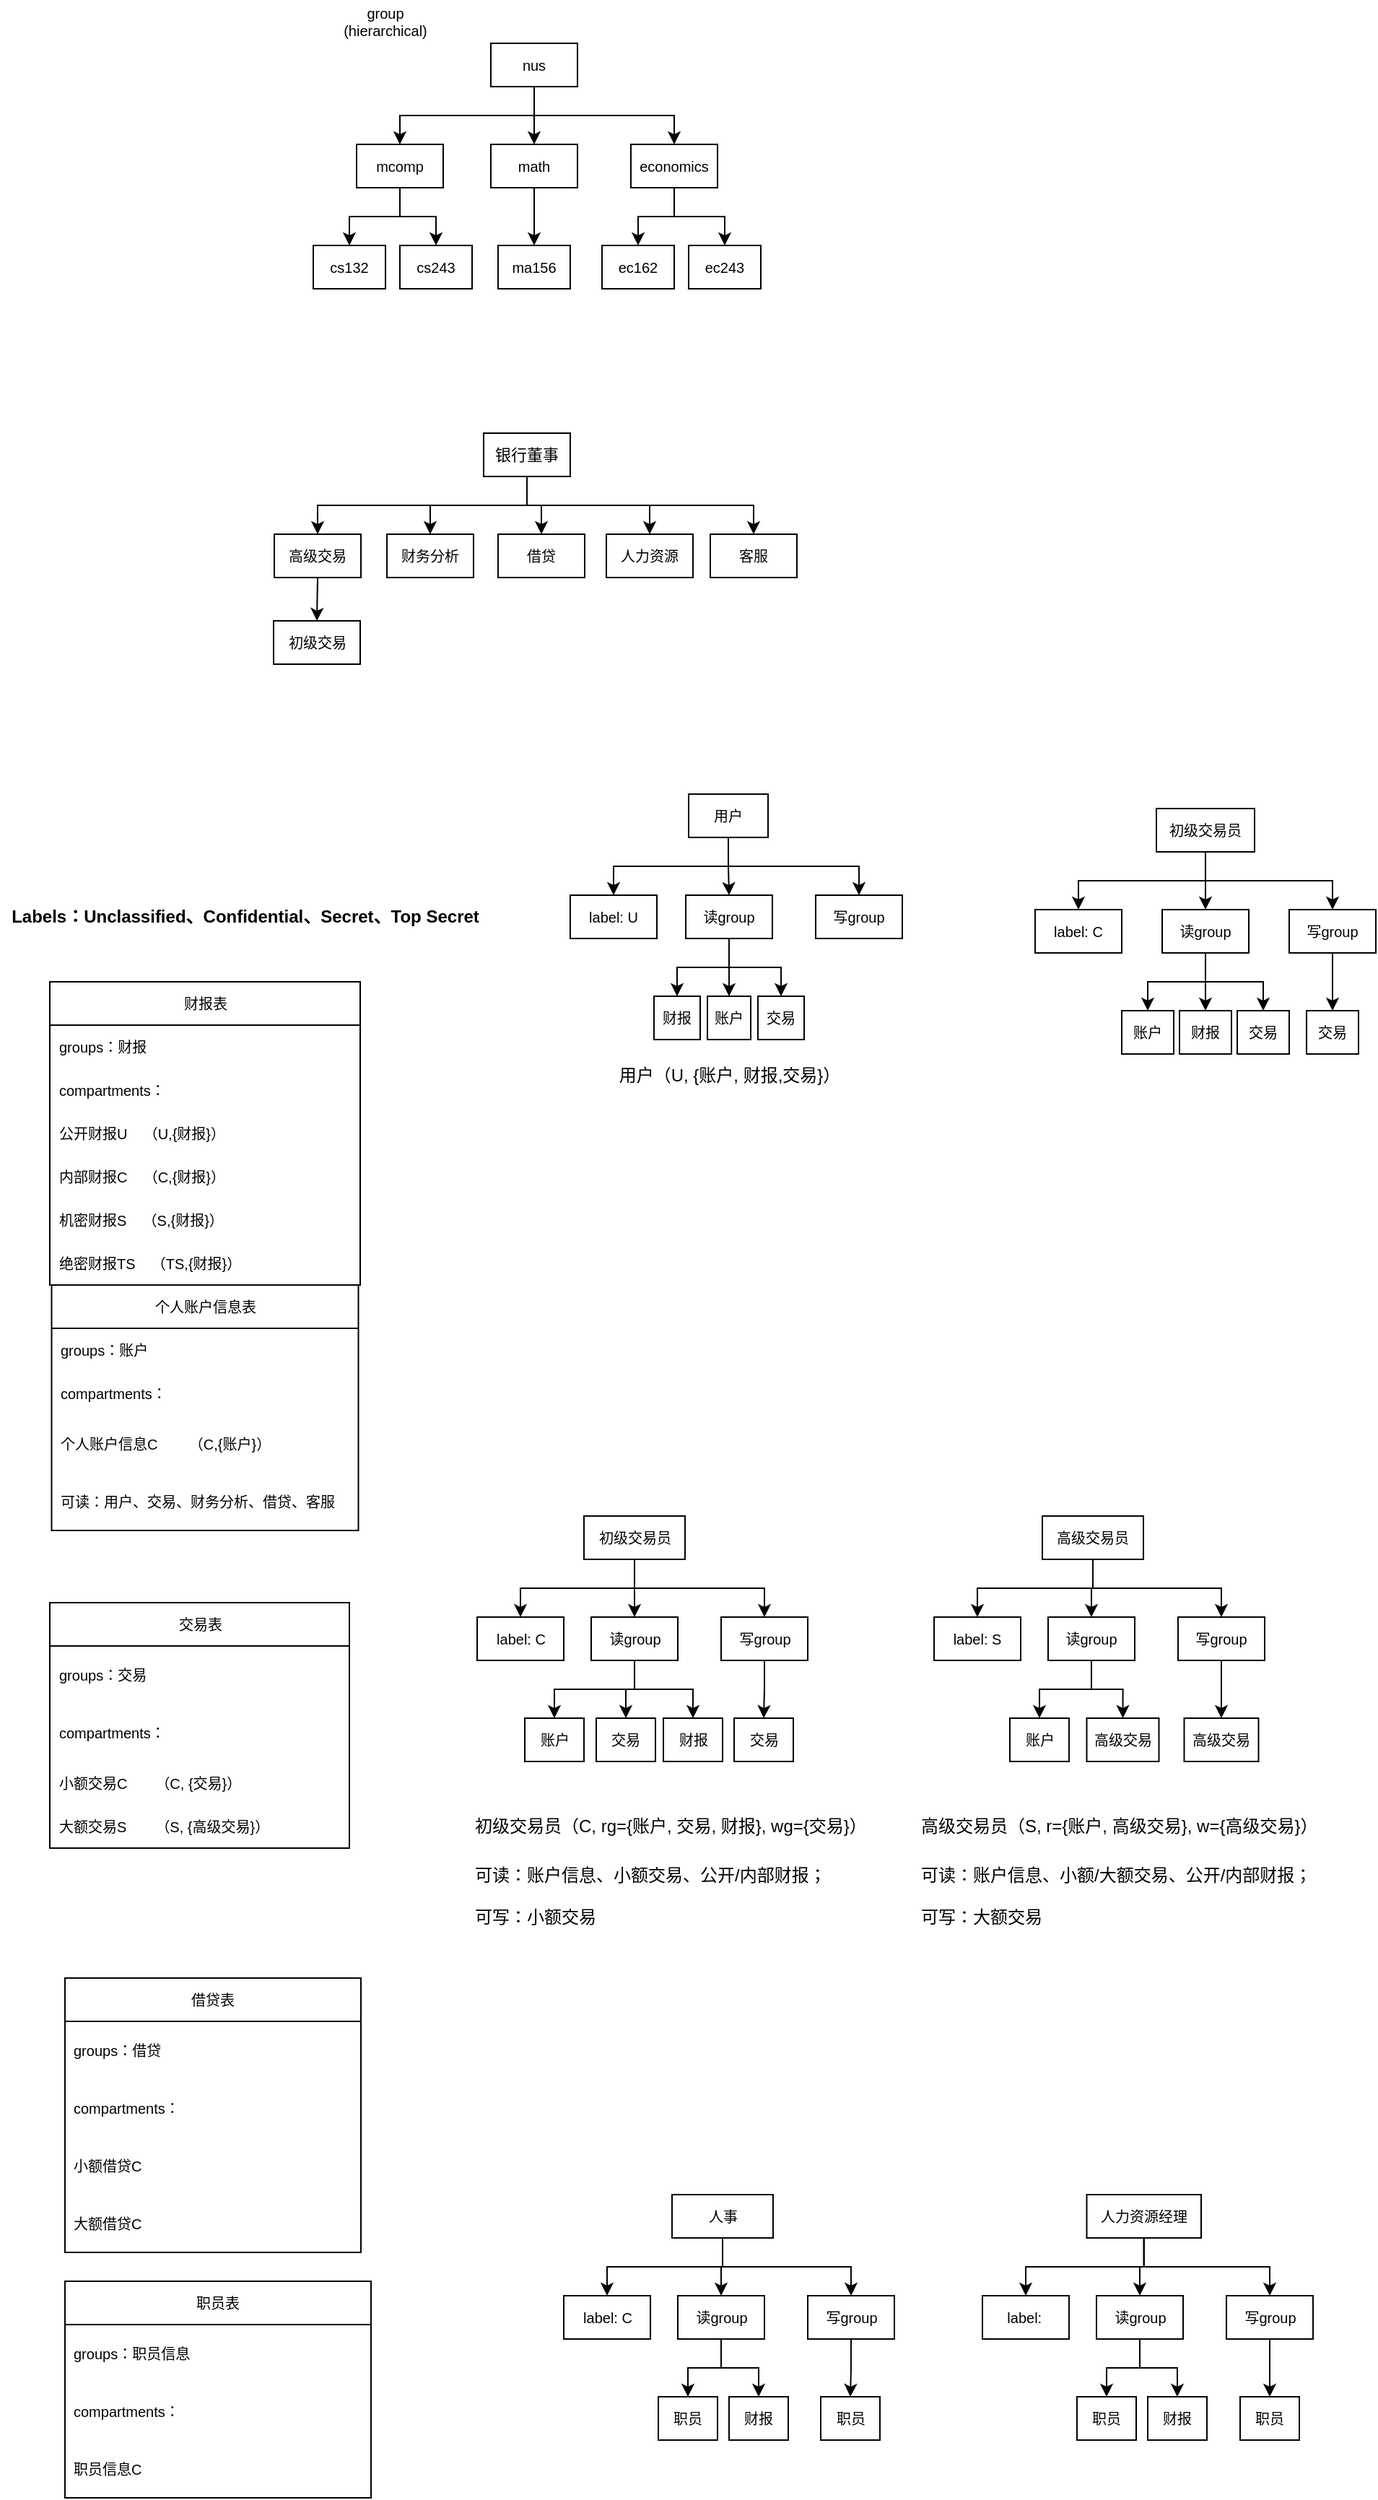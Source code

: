 <mxfile version="24.7.17">
  <diagram name="第 1 页" id="lnjwtBa-JkBaRmDAoZbX">
    <mxGraphModel dx="875" dy="445" grid="1" gridSize="10" guides="1" tooltips="1" connect="1" arrows="1" fold="1" page="1" pageScale="1" pageWidth="827" pageHeight="1169" math="0" shadow="0">
      <root>
        <mxCell id="0" />
        <mxCell id="1" parent="0" />
        <mxCell id="OqtR3Mtmg-c2K8xWfE8R-6" style="edgeStyle=orthogonalEdgeStyle;rounded=0;orthogonalLoop=1;jettySize=auto;html=1;exitX=0.5;exitY=1;exitDx=0;exitDy=0;entryX=0.5;entryY=0;entryDx=0;entryDy=0;fontSize=10;" edge="1" parent="1" source="OqtR3Mtmg-c2K8xWfE8R-2" target="OqtR3Mtmg-c2K8xWfE8R-3">
          <mxGeometry relative="1" as="geometry" />
        </mxCell>
        <mxCell id="OqtR3Mtmg-c2K8xWfE8R-7" style="edgeStyle=orthogonalEdgeStyle;rounded=0;orthogonalLoop=1;jettySize=auto;html=1;exitX=0.5;exitY=1;exitDx=0;exitDy=0;entryX=0.5;entryY=0;entryDx=0;entryDy=0;fontSize=10;" edge="1" parent="1" source="OqtR3Mtmg-c2K8xWfE8R-2" target="OqtR3Mtmg-c2K8xWfE8R-4">
          <mxGeometry relative="1" as="geometry" />
        </mxCell>
        <mxCell id="OqtR3Mtmg-c2K8xWfE8R-8" style="edgeStyle=orthogonalEdgeStyle;rounded=0;orthogonalLoop=1;jettySize=auto;html=1;exitX=0.5;exitY=1;exitDx=0;exitDy=0;entryX=0.5;entryY=0;entryDx=0;entryDy=0;fontSize=10;" edge="1" parent="1" source="OqtR3Mtmg-c2K8xWfE8R-2" target="OqtR3Mtmg-c2K8xWfE8R-5">
          <mxGeometry relative="1" as="geometry" />
        </mxCell>
        <mxCell id="OqtR3Mtmg-c2K8xWfE8R-2" value="nus" style="rounded=0;whiteSpace=wrap;html=1;fontSize=10;" vertex="1" parent="1">
          <mxGeometry x="383" y="200" width="60" height="30" as="geometry" />
        </mxCell>
        <mxCell id="OqtR3Mtmg-c2K8xWfE8R-11" style="edgeStyle=orthogonalEdgeStyle;rounded=0;orthogonalLoop=1;jettySize=auto;html=1;exitX=0.5;exitY=1;exitDx=0;exitDy=0;entryX=0.5;entryY=0;entryDx=0;entryDy=0;fontSize=10;" edge="1" parent="1" source="OqtR3Mtmg-c2K8xWfE8R-3" target="OqtR3Mtmg-c2K8xWfE8R-9">
          <mxGeometry relative="1" as="geometry" />
        </mxCell>
        <mxCell id="OqtR3Mtmg-c2K8xWfE8R-12" style="edgeStyle=orthogonalEdgeStyle;rounded=0;orthogonalLoop=1;jettySize=auto;html=1;exitX=0.5;exitY=1;exitDx=0;exitDy=0;entryX=0.5;entryY=0;entryDx=0;entryDy=0;fontSize=10;" edge="1" parent="1" source="OqtR3Mtmg-c2K8xWfE8R-3" target="OqtR3Mtmg-c2K8xWfE8R-10">
          <mxGeometry relative="1" as="geometry" />
        </mxCell>
        <mxCell id="OqtR3Mtmg-c2K8xWfE8R-3" value="mcomp" style="rounded=0;whiteSpace=wrap;html=1;fontSize=10;" vertex="1" parent="1">
          <mxGeometry x="290" y="270" width="60" height="30" as="geometry" />
        </mxCell>
        <mxCell id="OqtR3Mtmg-c2K8xWfE8R-14" style="edgeStyle=orthogonalEdgeStyle;rounded=0;orthogonalLoop=1;jettySize=auto;html=1;exitX=0.5;exitY=1;exitDx=0;exitDy=0;fontSize=10;" edge="1" parent="1" source="OqtR3Mtmg-c2K8xWfE8R-4" target="OqtR3Mtmg-c2K8xWfE8R-13">
          <mxGeometry relative="1" as="geometry" />
        </mxCell>
        <mxCell id="OqtR3Mtmg-c2K8xWfE8R-4" value="math" style="rounded=0;whiteSpace=wrap;html=1;fontSize=10;" vertex="1" parent="1">
          <mxGeometry x="383" y="270" width="60" height="30" as="geometry" />
        </mxCell>
        <mxCell id="OqtR3Mtmg-c2K8xWfE8R-16" style="edgeStyle=orthogonalEdgeStyle;rounded=0;orthogonalLoop=1;jettySize=auto;html=1;exitX=0.5;exitY=1;exitDx=0;exitDy=0;entryX=0.5;entryY=0;entryDx=0;entryDy=0;fontSize=10;" edge="1" parent="1" source="OqtR3Mtmg-c2K8xWfE8R-5" target="OqtR3Mtmg-c2K8xWfE8R-15">
          <mxGeometry relative="1" as="geometry" />
        </mxCell>
        <mxCell id="OqtR3Mtmg-c2K8xWfE8R-18" style="edgeStyle=orthogonalEdgeStyle;rounded=0;orthogonalLoop=1;jettySize=auto;html=1;exitX=0.5;exitY=1;exitDx=0;exitDy=0;entryX=0.5;entryY=0;entryDx=0;entryDy=0;fontSize=10;" edge="1" parent="1" source="OqtR3Mtmg-c2K8xWfE8R-5" target="OqtR3Mtmg-c2K8xWfE8R-17">
          <mxGeometry relative="1" as="geometry" />
        </mxCell>
        <mxCell id="OqtR3Mtmg-c2K8xWfE8R-5" value="economics" style="rounded=0;whiteSpace=wrap;html=1;fontSize=10;" vertex="1" parent="1">
          <mxGeometry x="480" y="270" width="60" height="30" as="geometry" />
        </mxCell>
        <mxCell id="OqtR3Mtmg-c2K8xWfE8R-9" value="cs132" style="rounded=0;whiteSpace=wrap;html=1;fontSize=10;" vertex="1" parent="1">
          <mxGeometry x="260" y="340" width="50" height="30" as="geometry" />
        </mxCell>
        <mxCell id="OqtR3Mtmg-c2K8xWfE8R-10" value="cs243" style="rounded=0;whiteSpace=wrap;html=1;fontSize=10;" vertex="1" parent="1">
          <mxGeometry x="320" y="340" width="50" height="30" as="geometry" />
        </mxCell>
        <mxCell id="OqtR3Mtmg-c2K8xWfE8R-13" value="ma156" style="rounded=0;whiteSpace=wrap;html=1;fontSize=10;" vertex="1" parent="1">
          <mxGeometry x="388" y="340" width="50" height="30" as="geometry" />
        </mxCell>
        <mxCell id="OqtR3Mtmg-c2K8xWfE8R-15" value="ec162" style="rounded=0;whiteSpace=wrap;html=1;fontSize=10;" vertex="1" parent="1">
          <mxGeometry x="460" y="340" width="50" height="30" as="geometry" />
        </mxCell>
        <mxCell id="OqtR3Mtmg-c2K8xWfE8R-17" value="ec243" style="rounded=0;whiteSpace=wrap;html=1;fontSize=10;" vertex="1" parent="1">
          <mxGeometry x="520" y="340" width="50" height="30" as="geometry" />
        </mxCell>
        <mxCell id="OqtR3Mtmg-c2K8xWfE8R-19" value="group (hierarchical)" style="text;html=1;align=center;verticalAlign=middle;whiteSpace=wrap;rounded=0;fontSize=10;" vertex="1" parent="1">
          <mxGeometry x="280" y="170" width="60" height="30" as="geometry" />
        </mxCell>
        <mxCell id="OqtR3Mtmg-c2K8xWfE8R-23" style="edgeStyle=orthogonalEdgeStyle;rounded=0;orthogonalLoop=1;jettySize=auto;html=1;exitX=0.5;exitY=1;exitDx=0;exitDy=0;entryX=0.5;entryY=0;entryDx=0;entryDy=0;fontSize=10;" edge="1" parent="1" source="OqtR3Mtmg-c2K8xWfE8R-21" target="OqtR3Mtmg-c2K8xWfE8R-22">
          <mxGeometry relative="1" as="geometry" />
        </mxCell>
        <mxCell id="OqtR3Mtmg-c2K8xWfE8R-25" style="edgeStyle=orthogonalEdgeStyle;rounded=0;orthogonalLoop=1;jettySize=auto;html=1;exitX=0.5;exitY=1;exitDx=0;exitDy=0;entryX=0.5;entryY=0;entryDx=0;entryDy=0;fontSize=10;" edge="1" parent="1" source="OqtR3Mtmg-c2K8xWfE8R-21" target="OqtR3Mtmg-c2K8xWfE8R-24">
          <mxGeometry relative="1" as="geometry" />
        </mxCell>
        <mxCell id="OqtR3Mtmg-c2K8xWfE8R-27" style="edgeStyle=orthogonalEdgeStyle;rounded=0;orthogonalLoop=1;jettySize=auto;html=1;exitX=0.5;exitY=1;exitDx=0;exitDy=0;entryX=0.5;entryY=0;entryDx=0;entryDy=0;fontSize=10;" edge="1" parent="1" source="OqtR3Mtmg-c2K8xWfE8R-21" target="OqtR3Mtmg-c2K8xWfE8R-26">
          <mxGeometry relative="1" as="geometry" />
        </mxCell>
        <mxCell id="OqtR3Mtmg-c2K8xWfE8R-29" style="edgeStyle=orthogonalEdgeStyle;rounded=0;orthogonalLoop=1;jettySize=auto;html=1;exitX=0.5;exitY=1;exitDx=0;exitDy=0;entryX=0.5;entryY=0;entryDx=0;entryDy=0;fontSize=10;" edge="1" parent="1" source="OqtR3Mtmg-c2K8xWfE8R-21" target="OqtR3Mtmg-c2K8xWfE8R-28">
          <mxGeometry relative="1" as="geometry" />
        </mxCell>
        <mxCell id="OqtR3Mtmg-c2K8xWfE8R-31" style="edgeStyle=orthogonalEdgeStyle;rounded=0;orthogonalLoop=1;jettySize=auto;html=1;exitX=0.5;exitY=1;exitDx=0;exitDy=0;entryX=0.5;entryY=0;entryDx=0;entryDy=0;fontSize=10;" edge="1" parent="1" source="OqtR3Mtmg-c2K8xWfE8R-21" target="OqtR3Mtmg-c2K8xWfE8R-30">
          <mxGeometry relative="1" as="geometry" />
        </mxCell>
        <mxCell id="OqtR3Mtmg-c2K8xWfE8R-21" value="&lt;font style=&quot;font-size: 11px;&quot;&gt;银行董事&lt;/font&gt;" style="rounded=0;whiteSpace=wrap;html=1;fontSize=10;" vertex="1" parent="1">
          <mxGeometry x="378" y="470" width="60" height="30" as="geometry" />
        </mxCell>
        <mxCell id="OqtR3Mtmg-c2K8xWfE8R-50" style="edgeStyle=orthogonalEdgeStyle;rounded=0;orthogonalLoop=1;jettySize=auto;html=1;exitX=0.5;exitY=1;exitDx=0;exitDy=0;entryX=0.5;entryY=0;entryDx=0;entryDy=0;fontSize=10;" edge="1" parent="1" source="OqtR3Mtmg-c2K8xWfE8R-22" target="OqtR3Mtmg-c2K8xWfE8R-49">
          <mxGeometry relative="1" as="geometry" />
        </mxCell>
        <mxCell id="OqtR3Mtmg-c2K8xWfE8R-22" value="高级交易" style="rounded=0;whiteSpace=wrap;html=1;fontSize=10;" vertex="1" parent="1">
          <mxGeometry x="233" y="540" width="60" height="30" as="geometry" />
        </mxCell>
        <mxCell id="OqtR3Mtmg-c2K8xWfE8R-24" value="财务分析" style="rounded=0;whiteSpace=wrap;html=1;fontSize=10;" vertex="1" parent="1">
          <mxGeometry x="311" y="540" width="60" height="30" as="geometry" />
        </mxCell>
        <mxCell id="OqtR3Mtmg-c2K8xWfE8R-26" value="借贷" style="rounded=0;whiteSpace=wrap;html=1;fontSize=10;" vertex="1" parent="1">
          <mxGeometry x="388" y="540" width="60" height="30" as="geometry" />
        </mxCell>
        <mxCell id="OqtR3Mtmg-c2K8xWfE8R-28" value="人力资源" style="rounded=0;whiteSpace=wrap;html=1;fontSize=10;" vertex="1" parent="1">
          <mxGeometry x="463" y="540" width="60" height="30" as="geometry" />
        </mxCell>
        <mxCell id="OqtR3Mtmg-c2K8xWfE8R-30" value="客服" style="rounded=0;whiteSpace=wrap;html=1;fontSize=10;" vertex="1" parent="1">
          <mxGeometry x="535" y="540" width="60" height="30" as="geometry" />
        </mxCell>
        <mxCell id="OqtR3Mtmg-c2K8xWfE8R-32" value="个人账户信息表" style="swimlane;fontStyle=0;childLayout=stackLayout;horizontal=1;startSize=30;horizontalStack=0;resizeParent=1;resizeParentMax=0;resizeLast=0;collapsible=1;marginBottom=0;whiteSpace=wrap;html=1;fontSize=10;" vertex="1" parent="1">
          <mxGeometry x="78.75" y="1060" width="212.5" height="170" as="geometry" />
        </mxCell>
        <mxCell id="OqtR3Mtmg-c2K8xWfE8R-33" value="groups：账户" style="text;strokeColor=none;fillColor=none;align=left;verticalAlign=middle;spacingLeft=4;spacingRight=4;overflow=hidden;points=[[0,0.5],[1,0.5]];portConstraint=eastwest;rotatable=0;whiteSpace=wrap;html=1;fontSize=10;" vertex="1" parent="OqtR3Mtmg-c2K8xWfE8R-32">
          <mxGeometry y="30" width="212.5" height="30" as="geometry" />
        </mxCell>
        <mxCell id="OqtR3Mtmg-c2K8xWfE8R-159" value="compartments：" style="text;strokeColor=none;fillColor=none;align=left;verticalAlign=middle;spacingLeft=4;spacingRight=4;overflow=hidden;points=[[0,0.5],[1,0.5]];portConstraint=eastwest;rotatable=0;whiteSpace=wrap;html=1;fontSize=10;" vertex="1" parent="OqtR3Mtmg-c2K8xWfE8R-32">
          <mxGeometry y="60" width="212.5" height="30" as="geometry" />
        </mxCell>
        <mxCell id="OqtR3Mtmg-c2K8xWfE8R-34" value="个人账户信息C&lt;span style=&quot;white-space: pre;&quot;&gt;&#x9;&lt;/span&gt;（C,{账户}）" style="text;strokeColor=none;fillColor=none;align=left;verticalAlign=middle;spacingLeft=4;spacingRight=4;overflow=hidden;points=[[0,0.5],[1,0.5]];portConstraint=eastwest;rotatable=0;whiteSpace=wrap;html=1;fontSize=10;" vertex="1" parent="OqtR3Mtmg-c2K8xWfE8R-32">
          <mxGeometry y="90" width="212.5" height="40" as="geometry" />
        </mxCell>
        <mxCell id="OqtR3Mtmg-c2K8xWfE8R-155" value="可读：用户、交易、财务分析、借贷、客服" style="text;strokeColor=none;fillColor=none;align=left;verticalAlign=middle;spacingLeft=4;spacingRight=4;overflow=hidden;points=[[0,0.5],[1,0.5]];portConstraint=eastwest;rotatable=0;whiteSpace=wrap;html=1;fontSize=10;" vertex="1" parent="OqtR3Mtmg-c2K8xWfE8R-32">
          <mxGeometry y="130" width="212.5" height="40" as="geometry" />
        </mxCell>
        <mxCell id="OqtR3Mtmg-c2K8xWfE8R-39" style="edgeStyle=orthogonalEdgeStyle;rounded=0;orthogonalLoop=1;jettySize=auto;html=1;exitX=0.5;exitY=1;exitDx=0;exitDy=0;entryX=0.5;entryY=0;entryDx=0;entryDy=0;fontSize=10;" edge="1" parent="1" source="OqtR3Mtmg-c2K8xWfE8R-36" target="OqtR3Mtmg-c2K8xWfE8R-37">
          <mxGeometry relative="1" as="geometry" />
        </mxCell>
        <mxCell id="OqtR3Mtmg-c2K8xWfE8R-41" style="edgeStyle=orthogonalEdgeStyle;rounded=0;orthogonalLoop=1;jettySize=auto;html=1;exitX=0.5;exitY=1;exitDx=0;exitDy=0;fontSize=10;" edge="1" parent="1" source="OqtR3Mtmg-c2K8xWfE8R-36" target="OqtR3Mtmg-c2K8xWfE8R-40">
          <mxGeometry relative="1" as="geometry" />
        </mxCell>
        <mxCell id="OqtR3Mtmg-c2K8xWfE8R-82" style="edgeStyle=orthogonalEdgeStyle;rounded=0;orthogonalLoop=1;jettySize=auto;html=1;exitX=0.5;exitY=1;exitDx=0;exitDy=0;" edge="1" parent="1" source="OqtR3Mtmg-c2K8xWfE8R-36" target="OqtR3Mtmg-c2K8xWfE8R-81">
          <mxGeometry relative="1" as="geometry" />
        </mxCell>
        <mxCell id="OqtR3Mtmg-c2K8xWfE8R-36" value="用户" style="rounded=0;whiteSpace=wrap;html=1;fontSize=10;" vertex="1" parent="1">
          <mxGeometry x="520" y="720" width="55" height="30" as="geometry" />
        </mxCell>
        <mxCell id="OqtR3Mtmg-c2K8xWfE8R-43" style="edgeStyle=orthogonalEdgeStyle;rounded=0;orthogonalLoop=1;jettySize=auto;html=1;exitX=0.5;exitY=1;exitDx=0;exitDy=0;entryX=0.5;entryY=0;entryDx=0;entryDy=0;fontSize=10;" edge="1" parent="1" source="OqtR3Mtmg-c2K8xWfE8R-37" target="OqtR3Mtmg-c2K8xWfE8R-42">
          <mxGeometry relative="1" as="geometry" />
        </mxCell>
        <mxCell id="OqtR3Mtmg-c2K8xWfE8R-67" style="edgeStyle=orthogonalEdgeStyle;rounded=0;orthogonalLoop=1;jettySize=auto;html=1;exitX=0.5;exitY=1;exitDx=0;exitDy=0;entryX=0.5;entryY=0;entryDx=0;entryDy=0;" edge="1" parent="1" source="OqtR3Mtmg-c2K8xWfE8R-37" target="OqtR3Mtmg-c2K8xWfE8R-66">
          <mxGeometry relative="1" as="geometry" />
        </mxCell>
        <mxCell id="OqtR3Mtmg-c2K8xWfE8R-69" style="edgeStyle=orthogonalEdgeStyle;rounded=0;orthogonalLoop=1;jettySize=auto;html=1;exitX=0.5;exitY=1;exitDx=0;exitDy=0;entryX=0.5;entryY=0;entryDx=0;entryDy=0;" edge="1" parent="1" source="OqtR3Mtmg-c2K8xWfE8R-37" target="OqtR3Mtmg-c2K8xWfE8R-68">
          <mxGeometry relative="1" as="geometry" />
        </mxCell>
        <mxCell id="OqtR3Mtmg-c2K8xWfE8R-37" value="读group" style="rounded=0;whiteSpace=wrap;html=1;fontSize=10;" vertex="1" parent="1">
          <mxGeometry x="518" y="790" width="60" height="30" as="geometry" />
        </mxCell>
        <mxCell id="OqtR3Mtmg-c2K8xWfE8R-40" value="写group" style="rounded=0;whiteSpace=wrap;html=1;fontSize=10;" vertex="1" parent="1">
          <mxGeometry x="608" y="790" width="60" height="30" as="geometry" />
        </mxCell>
        <mxCell id="OqtR3Mtmg-c2K8xWfE8R-42" value="账户" style="rounded=0;whiteSpace=wrap;html=1;fontSize=10;" vertex="1" parent="1">
          <mxGeometry x="533" y="860" width="30" height="30" as="geometry" />
        </mxCell>
        <mxCell id="OqtR3Mtmg-c2K8xWfE8R-46" value="交易表" style="swimlane;fontStyle=0;childLayout=stackLayout;horizontal=1;startSize=30;horizontalStack=0;resizeParent=1;resizeParentMax=0;resizeLast=0;collapsible=1;marginBottom=0;whiteSpace=wrap;html=1;fontSize=10;" vertex="1" parent="1">
          <mxGeometry x="77.5" y="1280" width="207.5" height="170" as="geometry" />
        </mxCell>
        <mxCell id="OqtR3Mtmg-c2K8xWfE8R-47" value="groups：交易" style="text;strokeColor=none;fillColor=none;align=left;verticalAlign=middle;spacingLeft=4;spacingRight=4;overflow=hidden;points=[[0,0.5],[1,0.5]];portConstraint=eastwest;rotatable=0;whiteSpace=wrap;html=1;fontSize=10;" vertex="1" parent="OqtR3Mtmg-c2K8xWfE8R-46">
          <mxGeometry y="30" width="207.5" height="40" as="geometry" />
        </mxCell>
        <mxCell id="OqtR3Mtmg-c2K8xWfE8R-158" value="compartments：" style="text;strokeColor=none;fillColor=none;align=left;verticalAlign=middle;spacingLeft=4;spacingRight=4;overflow=hidden;points=[[0,0.5],[1,0.5]];portConstraint=eastwest;rotatable=0;whiteSpace=wrap;html=1;fontSize=10;" vertex="1" parent="OqtR3Mtmg-c2K8xWfE8R-46">
          <mxGeometry y="70" width="207.5" height="40" as="geometry" />
        </mxCell>
        <mxCell id="OqtR3Mtmg-c2K8xWfE8R-48" value="小额交易C&lt;span style=&quot;white-space: pre;&quot;&gt;&#x9;&lt;/span&gt;（C, {交易}）" style="text;strokeColor=none;fillColor=none;align=left;verticalAlign=middle;spacingLeft=4;spacingRight=4;overflow=hidden;points=[[0,0.5],[1,0.5]];portConstraint=eastwest;rotatable=0;whiteSpace=wrap;html=1;fontSize=10;" vertex="1" parent="OqtR3Mtmg-c2K8xWfE8R-46">
          <mxGeometry y="110" width="207.5" height="30" as="geometry" />
        </mxCell>
        <mxCell id="OqtR3Mtmg-c2K8xWfE8R-93" value="大额交易S&lt;span style=&quot;white-space: pre;&quot;&gt;&#x9;&lt;/span&gt;（S, {高级交易}）" style="text;strokeColor=none;fillColor=none;align=left;verticalAlign=middle;spacingLeft=4;spacingRight=4;overflow=hidden;points=[[0,0.5],[1,0.5]];portConstraint=eastwest;rotatable=0;whiteSpace=wrap;html=1;fontSize=10;" vertex="1" parent="OqtR3Mtmg-c2K8xWfE8R-46">
          <mxGeometry y="140" width="207.5" height="30" as="geometry" />
        </mxCell>
        <mxCell id="OqtR3Mtmg-c2K8xWfE8R-49" value="初级交易" style="rounded=0;whiteSpace=wrap;html=1;fontSize=10;" vertex="1" parent="1">
          <mxGeometry x="232.5" y="600" width="60" height="30" as="geometry" />
        </mxCell>
        <mxCell id="OqtR3Mtmg-c2K8xWfE8R-53" style="edgeStyle=orthogonalEdgeStyle;rounded=0;orthogonalLoop=1;jettySize=auto;html=1;exitX=0.5;exitY=1;exitDx=0;exitDy=0;entryX=0.5;entryY=0;entryDx=0;entryDy=0;fontSize=10;" edge="1" parent="1" source="OqtR3Mtmg-c2K8xWfE8R-55" target="OqtR3Mtmg-c2K8xWfE8R-57">
          <mxGeometry relative="1" as="geometry" />
        </mxCell>
        <mxCell id="OqtR3Mtmg-c2K8xWfE8R-54" style="edgeStyle=orthogonalEdgeStyle;rounded=0;orthogonalLoop=1;jettySize=auto;html=1;exitX=0.5;exitY=1;exitDx=0;exitDy=0;fontSize=10;" edge="1" parent="1" source="OqtR3Mtmg-c2K8xWfE8R-55" target="OqtR3Mtmg-c2K8xWfE8R-58">
          <mxGeometry relative="1" as="geometry" />
        </mxCell>
        <mxCell id="OqtR3Mtmg-c2K8xWfE8R-97" style="edgeStyle=orthogonalEdgeStyle;rounded=0;orthogonalLoop=1;jettySize=auto;html=1;exitX=0.5;exitY=1;exitDx=0;exitDy=0;entryX=0.5;entryY=0;entryDx=0;entryDy=0;" edge="1" parent="1" source="OqtR3Mtmg-c2K8xWfE8R-55" target="OqtR3Mtmg-c2K8xWfE8R-96">
          <mxGeometry relative="1" as="geometry" />
        </mxCell>
        <mxCell id="OqtR3Mtmg-c2K8xWfE8R-55" value="初级交易员" style="rounded=0;whiteSpace=wrap;html=1;fontSize=10;" vertex="1" parent="1">
          <mxGeometry x="447.5" y="1220" width="70" height="30" as="geometry" />
        </mxCell>
        <mxCell id="OqtR3Mtmg-c2K8xWfE8R-56" style="edgeStyle=orthogonalEdgeStyle;rounded=0;orthogonalLoop=1;jettySize=auto;html=1;exitX=0.5;exitY=1;exitDx=0;exitDy=0;entryX=0.5;entryY=0;entryDx=0;entryDy=0;fontSize=10;" edge="1" parent="1" source="OqtR3Mtmg-c2K8xWfE8R-57" target="OqtR3Mtmg-c2K8xWfE8R-59">
          <mxGeometry relative="1" as="geometry" />
        </mxCell>
        <mxCell id="OqtR3Mtmg-c2K8xWfE8R-100" style="edgeStyle=orthogonalEdgeStyle;rounded=0;orthogonalLoop=1;jettySize=auto;html=1;exitX=0.5;exitY=1;exitDx=0;exitDy=0;entryX=0.5;entryY=0;entryDx=0;entryDy=0;" edge="1" parent="1" source="OqtR3Mtmg-c2K8xWfE8R-57" target="OqtR3Mtmg-c2K8xWfE8R-99">
          <mxGeometry relative="1" as="geometry" />
        </mxCell>
        <mxCell id="OqtR3Mtmg-c2K8xWfE8R-121" style="edgeStyle=orthogonalEdgeStyle;rounded=0;orthogonalLoop=1;jettySize=auto;html=1;exitX=0.5;exitY=1;exitDx=0;exitDy=0;entryX=0.5;entryY=0;entryDx=0;entryDy=0;" edge="1" parent="1" source="OqtR3Mtmg-c2K8xWfE8R-57" target="OqtR3Mtmg-c2K8xWfE8R-119">
          <mxGeometry relative="1" as="geometry" />
        </mxCell>
        <mxCell id="OqtR3Mtmg-c2K8xWfE8R-57" value="读group" style="rounded=0;whiteSpace=wrap;html=1;fontSize=10;" vertex="1" parent="1">
          <mxGeometry x="452.5" y="1290" width="60" height="30" as="geometry" />
        </mxCell>
        <mxCell id="OqtR3Mtmg-c2K8xWfE8R-114" style="edgeStyle=orthogonalEdgeStyle;rounded=0;orthogonalLoop=1;jettySize=auto;html=1;exitX=0.5;exitY=1;exitDx=0;exitDy=0;entryX=0.5;entryY=0;entryDx=0;entryDy=0;" edge="1" parent="1" source="OqtR3Mtmg-c2K8xWfE8R-58" target="OqtR3Mtmg-c2K8xWfE8R-113">
          <mxGeometry relative="1" as="geometry" />
        </mxCell>
        <mxCell id="OqtR3Mtmg-c2K8xWfE8R-58" value="写group" style="rounded=0;whiteSpace=wrap;html=1;fontSize=10;" vertex="1" parent="1">
          <mxGeometry x="542.5" y="1290" width="60" height="30" as="geometry" />
        </mxCell>
        <mxCell id="OqtR3Mtmg-c2K8xWfE8R-59" value="交易" style="rounded=0;whiteSpace=wrap;html=1;fontSize=10;" vertex="1" parent="1">
          <mxGeometry x="456" y="1360" width="41" height="30" as="geometry" />
        </mxCell>
        <mxCell id="OqtR3Mtmg-c2K8xWfE8R-60" value="财报表" style="swimlane;fontStyle=0;childLayout=stackLayout;horizontal=1;startSize=30;horizontalStack=0;resizeParent=1;resizeParentMax=0;resizeLast=0;collapsible=1;marginBottom=0;whiteSpace=wrap;html=1;fontSize=10;" vertex="1" parent="1">
          <mxGeometry x="77.5" y="850" width="215" height="210" as="geometry" />
        </mxCell>
        <mxCell id="OqtR3Mtmg-c2K8xWfE8R-61" value="groups：财报" style="text;strokeColor=none;fillColor=none;align=left;verticalAlign=middle;spacingLeft=4;spacingRight=4;overflow=hidden;points=[[0,0.5],[1,0.5]];portConstraint=eastwest;rotatable=0;whiteSpace=wrap;html=1;fontSize=10;" vertex="1" parent="OqtR3Mtmg-c2K8xWfE8R-60">
          <mxGeometry y="30" width="215" height="30" as="geometry" />
        </mxCell>
        <mxCell id="OqtR3Mtmg-c2K8xWfE8R-160" value="compartments：" style="text;strokeColor=none;fillColor=none;align=left;verticalAlign=middle;spacingLeft=4;spacingRight=4;overflow=hidden;points=[[0,0.5],[1,0.5]];portConstraint=eastwest;rotatable=0;whiteSpace=wrap;html=1;fontSize=10;" vertex="1" parent="OqtR3Mtmg-c2K8xWfE8R-60">
          <mxGeometry y="60" width="215" height="30" as="geometry" />
        </mxCell>
        <mxCell id="OqtR3Mtmg-c2K8xWfE8R-62" value="公开财报U&amp;nbsp; &amp;nbsp; （U,{财报}）" style="text;strokeColor=none;fillColor=none;align=left;verticalAlign=middle;spacingLeft=4;spacingRight=4;overflow=hidden;points=[[0,0.5],[1,0.5]];portConstraint=eastwest;rotatable=0;whiteSpace=wrap;html=1;fontSize=10;" vertex="1" parent="OqtR3Mtmg-c2K8xWfE8R-60">
          <mxGeometry y="90" width="215" height="30" as="geometry" />
        </mxCell>
        <mxCell id="OqtR3Mtmg-c2K8xWfE8R-88" value="内部财报C&amp;nbsp; &amp;nbsp; （C,{财报}）" style="text;strokeColor=none;fillColor=none;align=left;verticalAlign=middle;spacingLeft=4;spacingRight=4;overflow=hidden;points=[[0,0.5],[1,0.5]];portConstraint=eastwest;rotatable=0;whiteSpace=wrap;html=1;fontSize=10;" vertex="1" parent="OqtR3Mtmg-c2K8xWfE8R-60">
          <mxGeometry y="120" width="215" height="30" as="geometry" />
        </mxCell>
        <mxCell id="OqtR3Mtmg-c2K8xWfE8R-89" value="机密财报S&amp;nbsp; &amp;nbsp; （S,{财报}）" style="text;strokeColor=none;fillColor=none;align=left;verticalAlign=middle;spacingLeft=4;spacingRight=4;overflow=hidden;points=[[0,0.5],[1,0.5]];portConstraint=eastwest;rotatable=0;whiteSpace=wrap;html=1;fontSize=10;" vertex="1" parent="OqtR3Mtmg-c2K8xWfE8R-60">
          <mxGeometry y="150" width="215" height="30" as="geometry" />
        </mxCell>
        <mxCell id="OqtR3Mtmg-c2K8xWfE8R-154" value="绝密财报TS&amp;nbsp; &amp;nbsp; （TS,{财报}）" style="text;strokeColor=none;fillColor=none;align=left;verticalAlign=middle;spacingLeft=4;spacingRight=4;overflow=hidden;points=[[0,0.5],[1,0.5]];portConstraint=eastwest;rotatable=0;whiteSpace=wrap;html=1;fontSize=10;" vertex="1" parent="OqtR3Mtmg-c2K8xWfE8R-60">
          <mxGeometry y="180" width="215" height="30" as="geometry" />
        </mxCell>
        <mxCell id="OqtR3Mtmg-c2K8xWfE8R-63" value="借贷表" style="swimlane;fontStyle=0;childLayout=stackLayout;horizontal=1;startSize=30;horizontalStack=0;resizeParent=1;resizeParentMax=0;resizeLast=0;collapsible=1;marginBottom=0;whiteSpace=wrap;html=1;fontSize=10;" vertex="1" parent="1">
          <mxGeometry x="88" y="1540" width="205" height="190" as="geometry" />
        </mxCell>
        <mxCell id="OqtR3Mtmg-c2K8xWfE8R-64" value="groups：借贷" style="text;strokeColor=none;fillColor=none;align=left;verticalAlign=middle;spacingLeft=4;spacingRight=4;overflow=hidden;points=[[0,0.5],[1,0.5]];portConstraint=eastwest;rotatable=0;whiteSpace=wrap;html=1;fontSize=10;" vertex="1" parent="OqtR3Mtmg-c2K8xWfE8R-63">
          <mxGeometry y="30" width="205" height="40" as="geometry" />
        </mxCell>
        <mxCell id="OqtR3Mtmg-c2K8xWfE8R-161" value="compartments：" style="text;strokeColor=none;fillColor=none;align=left;verticalAlign=middle;spacingLeft=4;spacingRight=4;overflow=hidden;points=[[0,0.5],[1,0.5]];portConstraint=eastwest;rotatable=0;whiteSpace=wrap;html=1;fontSize=10;" vertex="1" parent="OqtR3Mtmg-c2K8xWfE8R-63">
          <mxGeometry y="70" width="205" height="40" as="geometry" />
        </mxCell>
        <mxCell id="OqtR3Mtmg-c2K8xWfE8R-90" value="小额借贷C" style="text;strokeColor=none;fillColor=none;align=left;verticalAlign=middle;spacingLeft=4;spacingRight=4;overflow=hidden;points=[[0,0.5],[1,0.5]];portConstraint=eastwest;rotatable=0;whiteSpace=wrap;html=1;fontSize=10;" vertex="1" parent="OqtR3Mtmg-c2K8xWfE8R-63">
          <mxGeometry y="110" width="205" height="40" as="geometry" />
        </mxCell>
        <mxCell id="OqtR3Mtmg-c2K8xWfE8R-153" value="大额借贷C" style="text;strokeColor=none;fillColor=none;align=left;verticalAlign=middle;spacingLeft=4;spacingRight=4;overflow=hidden;points=[[0,0.5],[1,0.5]];portConstraint=eastwest;rotatable=0;whiteSpace=wrap;html=1;fontSize=10;" vertex="1" parent="OqtR3Mtmg-c2K8xWfE8R-63">
          <mxGeometry y="150" width="205" height="40" as="geometry" />
        </mxCell>
        <mxCell id="OqtR3Mtmg-c2K8xWfE8R-66" value="财报" style="rounded=0;whiteSpace=wrap;html=1;fontSize=10;" vertex="1" parent="1">
          <mxGeometry x="496" y="860" width="32" height="30" as="geometry" />
        </mxCell>
        <mxCell id="OqtR3Mtmg-c2K8xWfE8R-68" value="交易" style="rounded=0;whiteSpace=wrap;html=1;fontSize=10;" vertex="1" parent="1">
          <mxGeometry x="568" y="860" width="32" height="30" as="geometry" />
        </mxCell>
        <mxCell id="OqtR3Mtmg-c2K8xWfE8R-70" style="edgeStyle=orthogonalEdgeStyle;rounded=0;orthogonalLoop=1;jettySize=auto;html=1;exitX=0.5;exitY=1;exitDx=0;exitDy=0;entryX=0.5;entryY=0;entryDx=0;entryDy=0;fontSize=10;" edge="1" parent="1" source="OqtR3Mtmg-c2K8xWfE8R-72" target="OqtR3Mtmg-c2K8xWfE8R-76">
          <mxGeometry relative="1" as="geometry" />
        </mxCell>
        <mxCell id="OqtR3Mtmg-c2K8xWfE8R-71" style="edgeStyle=orthogonalEdgeStyle;rounded=0;orthogonalLoop=1;jettySize=auto;html=1;exitX=0.5;exitY=1;exitDx=0;exitDy=0;fontSize=10;" edge="1" parent="1" source="OqtR3Mtmg-c2K8xWfE8R-72" target="OqtR3Mtmg-c2K8xWfE8R-77">
          <mxGeometry relative="1" as="geometry" />
        </mxCell>
        <mxCell id="OqtR3Mtmg-c2K8xWfE8R-84" style="edgeStyle=orthogonalEdgeStyle;rounded=0;orthogonalLoop=1;jettySize=auto;html=1;exitX=0.5;exitY=1;exitDx=0;exitDy=0;entryX=0.5;entryY=0;entryDx=0;entryDy=0;" edge="1" parent="1" source="OqtR3Mtmg-c2K8xWfE8R-72" target="OqtR3Mtmg-c2K8xWfE8R-83">
          <mxGeometry relative="1" as="geometry" />
        </mxCell>
        <mxCell id="OqtR3Mtmg-c2K8xWfE8R-72" value="初级交易员" style="rounded=0;whiteSpace=wrap;html=1;fontSize=10;" vertex="1" parent="1">
          <mxGeometry x="844" y="730" width="68" height="30" as="geometry" />
        </mxCell>
        <mxCell id="OqtR3Mtmg-c2K8xWfE8R-73" style="edgeStyle=orthogonalEdgeStyle;rounded=0;orthogonalLoop=1;jettySize=auto;html=1;exitX=0.5;exitY=1;exitDx=0;exitDy=0;entryX=0.5;entryY=0;entryDx=0;entryDy=0;fontSize=10;" edge="1" parent="1" source="OqtR3Mtmg-c2K8xWfE8R-76" target="OqtR3Mtmg-c2K8xWfE8R-78">
          <mxGeometry relative="1" as="geometry" />
        </mxCell>
        <mxCell id="OqtR3Mtmg-c2K8xWfE8R-74" style="edgeStyle=orthogonalEdgeStyle;rounded=0;orthogonalLoop=1;jettySize=auto;html=1;exitX=0.5;exitY=1;exitDx=0;exitDy=0;entryX=0.5;entryY=0;entryDx=0;entryDy=0;" edge="1" parent="1" source="OqtR3Mtmg-c2K8xWfE8R-76" target="OqtR3Mtmg-c2K8xWfE8R-79">
          <mxGeometry relative="1" as="geometry" />
        </mxCell>
        <mxCell id="OqtR3Mtmg-c2K8xWfE8R-75" style="edgeStyle=orthogonalEdgeStyle;rounded=0;orthogonalLoop=1;jettySize=auto;html=1;exitX=0.5;exitY=1;exitDx=0;exitDy=0;entryX=0.5;entryY=0;entryDx=0;entryDy=0;" edge="1" parent="1" source="OqtR3Mtmg-c2K8xWfE8R-76" target="OqtR3Mtmg-c2K8xWfE8R-80">
          <mxGeometry relative="1" as="geometry" />
        </mxCell>
        <mxCell id="OqtR3Mtmg-c2K8xWfE8R-76" value="读group" style="rounded=0;whiteSpace=wrap;html=1;fontSize=10;" vertex="1" parent="1">
          <mxGeometry x="848" y="800" width="60" height="30" as="geometry" />
        </mxCell>
        <mxCell id="OqtR3Mtmg-c2K8xWfE8R-86" style="edgeStyle=orthogonalEdgeStyle;rounded=0;orthogonalLoop=1;jettySize=auto;html=1;exitX=0.5;exitY=1;exitDx=0;exitDy=0;entryX=0.5;entryY=0;entryDx=0;entryDy=0;" edge="1" parent="1" source="OqtR3Mtmg-c2K8xWfE8R-77" target="OqtR3Mtmg-c2K8xWfE8R-85">
          <mxGeometry relative="1" as="geometry" />
        </mxCell>
        <mxCell id="OqtR3Mtmg-c2K8xWfE8R-77" value="写group" style="rounded=0;whiteSpace=wrap;html=1;fontSize=10;" vertex="1" parent="1">
          <mxGeometry x="936" y="800" width="60" height="30" as="geometry" />
        </mxCell>
        <mxCell id="OqtR3Mtmg-c2K8xWfE8R-78" value="账户" style="rounded=0;whiteSpace=wrap;html=1;fontSize=10;" vertex="1" parent="1">
          <mxGeometry x="820" y="870" width="36" height="30" as="geometry" />
        </mxCell>
        <mxCell id="OqtR3Mtmg-c2K8xWfE8R-79" value="财报" style="rounded=0;whiteSpace=wrap;html=1;fontSize=10;" vertex="1" parent="1">
          <mxGeometry x="860" y="870" width="36" height="30" as="geometry" />
        </mxCell>
        <mxCell id="OqtR3Mtmg-c2K8xWfE8R-80" value="交易" style="rounded=0;whiteSpace=wrap;html=1;fontSize=10;" vertex="1" parent="1">
          <mxGeometry x="900" y="870" width="36" height="30" as="geometry" />
        </mxCell>
        <mxCell id="OqtR3Mtmg-c2K8xWfE8R-81" value="label: U" style="rounded=0;whiteSpace=wrap;html=1;fontSize=10;" vertex="1" parent="1">
          <mxGeometry x="438" y="790" width="60" height="30" as="geometry" />
        </mxCell>
        <mxCell id="OqtR3Mtmg-c2K8xWfE8R-83" value="label: C" style="rounded=0;whiteSpace=wrap;html=1;fontSize=10;" vertex="1" parent="1">
          <mxGeometry x="760" y="800" width="60" height="30" as="geometry" />
        </mxCell>
        <mxCell id="OqtR3Mtmg-c2K8xWfE8R-85" value="交易" style="rounded=0;whiteSpace=wrap;html=1;fontSize=10;" vertex="1" parent="1">
          <mxGeometry x="948" y="870" width="36" height="30" as="geometry" />
        </mxCell>
        <mxCell id="OqtR3Mtmg-c2K8xWfE8R-91" value="用户（U, {账户, 财报,交易}）" style="text;html=1;align=center;verticalAlign=middle;resizable=0;points=[];autosize=1;strokeColor=none;fillColor=none;" vertex="1" parent="1">
          <mxGeometry x="458" y="900" width="180" height="30" as="geometry" />
        </mxCell>
        <mxCell id="OqtR3Mtmg-c2K8xWfE8R-94" value="&lt;b&gt;Labels：Unclassified、Confidential、Secret、Top Secret&lt;/b&gt;" style="text;html=1;align=center;verticalAlign=middle;whiteSpace=wrap;rounded=0;" vertex="1" parent="1">
          <mxGeometry x="43" y="790" width="340" height="30" as="geometry" />
        </mxCell>
        <mxCell id="OqtR3Mtmg-c2K8xWfE8R-96" value="label: C" style="rounded=0;whiteSpace=wrap;html=1;fontSize=10;" vertex="1" parent="1">
          <mxGeometry x="373.5" y="1290" width="60" height="30" as="geometry" />
        </mxCell>
        <mxCell id="OqtR3Mtmg-c2K8xWfE8R-99" value="账户" style="rounded=0;whiteSpace=wrap;html=1;fontSize=10;" vertex="1" parent="1">
          <mxGeometry x="406.5" y="1360" width="41" height="30" as="geometry" />
        </mxCell>
        <mxCell id="OqtR3Mtmg-c2K8xWfE8R-101" style="edgeStyle=orthogonalEdgeStyle;rounded=0;orthogonalLoop=1;jettySize=auto;html=1;exitX=0.5;exitY=1;exitDx=0;exitDy=0;entryX=0.5;entryY=0;entryDx=0;entryDy=0;fontSize=10;" edge="1" parent="1" source="OqtR3Mtmg-c2K8xWfE8R-104" target="OqtR3Mtmg-c2K8xWfE8R-107">
          <mxGeometry relative="1" as="geometry" />
        </mxCell>
        <mxCell id="OqtR3Mtmg-c2K8xWfE8R-102" style="edgeStyle=orthogonalEdgeStyle;rounded=0;orthogonalLoop=1;jettySize=auto;html=1;exitX=0.5;exitY=1;exitDx=0;exitDy=0;fontSize=10;" edge="1" parent="1" source="OqtR3Mtmg-c2K8xWfE8R-104" target="OqtR3Mtmg-c2K8xWfE8R-108">
          <mxGeometry relative="1" as="geometry" />
        </mxCell>
        <mxCell id="OqtR3Mtmg-c2K8xWfE8R-103" style="edgeStyle=orthogonalEdgeStyle;rounded=0;orthogonalLoop=1;jettySize=auto;html=1;exitX=0.5;exitY=1;exitDx=0;exitDy=0;entryX=0.5;entryY=0;entryDx=0;entryDy=0;" edge="1" parent="1" source="OqtR3Mtmg-c2K8xWfE8R-104" target="OqtR3Mtmg-c2K8xWfE8R-110">
          <mxGeometry relative="1" as="geometry" />
        </mxCell>
        <mxCell id="OqtR3Mtmg-c2K8xWfE8R-104" value="高级交易员" style="rounded=0;whiteSpace=wrap;html=1;fontSize=10;" vertex="1" parent="1">
          <mxGeometry x="765" y="1220" width="70" height="30" as="geometry" />
        </mxCell>
        <mxCell id="OqtR3Mtmg-c2K8xWfE8R-105" style="edgeStyle=orthogonalEdgeStyle;rounded=0;orthogonalLoop=1;jettySize=auto;html=1;exitX=0.5;exitY=1;exitDx=0;exitDy=0;entryX=0.5;entryY=0;entryDx=0;entryDy=0;fontSize=10;" edge="1" parent="1" source="OqtR3Mtmg-c2K8xWfE8R-107" target="OqtR3Mtmg-c2K8xWfE8R-109">
          <mxGeometry relative="1" as="geometry" />
        </mxCell>
        <mxCell id="OqtR3Mtmg-c2K8xWfE8R-106" style="edgeStyle=orthogonalEdgeStyle;rounded=0;orthogonalLoop=1;jettySize=auto;html=1;exitX=0.5;exitY=1;exitDx=0;exitDy=0;entryX=0.5;entryY=0;entryDx=0;entryDy=0;" edge="1" parent="1" source="OqtR3Mtmg-c2K8xWfE8R-107" target="OqtR3Mtmg-c2K8xWfE8R-112">
          <mxGeometry relative="1" as="geometry" />
        </mxCell>
        <mxCell id="OqtR3Mtmg-c2K8xWfE8R-107" value="读group" style="rounded=0;whiteSpace=wrap;html=1;fontSize=10;" vertex="1" parent="1">
          <mxGeometry x="769" y="1290" width="60" height="30" as="geometry" />
        </mxCell>
        <mxCell id="OqtR3Mtmg-c2K8xWfE8R-117" style="edgeStyle=orthogonalEdgeStyle;rounded=0;orthogonalLoop=1;jettySize=auto;html=1;exitX=0.5;exitY=1;exitDx=0;exitDy=0;entryX=0.5;entryY=0;entryDx=0;entryDy=0;" edge="1" parent="1" source="OqtR3Mtmg-c2K8xWfE8R-108" target="OqtR3Mtmg-c2K8xWfE8R-116">
          <mxGeometry relative="1" as="geometry" />
        </mxCell>
        <mxCell id="OqtR3Mtmg-c2K8xWfE8R-108" value="写group" style="rounded=0;whiteSpace=wrap;html=1;fontSize=10;" vertex="1" parent="1">
          <mxGeometry x="859" y="1290" width="60" height="30" as="geometry" />
        </mxCell>
        <mxCell id="OqtR3Mtmg-c2K8xWfE8R-109" value="高级交易" style="rounded=0;whiteSpace=wrap;html=1;fontSize=10;" vertex="1" parent="1">
          <mxGeometry x="795.75" y="1360" width="50" height="30" as="geometry" />
        </mxCell>
        <mxCell id="OqtR3Mtmg-c2K8xWfE8R-110" value="label: S" style="rounded=0;whiteSpace=wrap;html=1;fontSize=10;" vertex="1" parent="1">
          <mxGeometry x="690" y="1290" width="60" height="30" as="geometry" />
        </mxCell>
        <mxCell id="OqtR3Mtmg-c2K8xWfE8R-112" value="账户" style="rounded=0;whiteSpace=wrap;html=1;fontSize=10;" vertex="1" parent="1">
          <mxGeometry x="742.5" y="1360" width="41" height="30" as="geometry" />
        </mxCell>
        <mxCell id="OqtR3Mtmg-c2K8xWfE8R-113" value="交易" style="rounded=0;whiteSpace=wrap;html=1;fontSize=10;" vertex="1" parent="1">
          <mxGeometry x="551.5" y="1360" width="41" height="30" as="geometry" />
        </mxCell>
        <mxCell id="OqtR3Mtmg-c2K8xWfE8R-116" value="高级交易" style="rounded=0;whiteSpace=wrap;html=1;fontSize=10;" vertex="1" parent="1">
          <mxGeometry x="863.25" y="1360" width="51.5" height="30" as="geometry" />
        </mxCell>
        <mxCell id="OqtR3Mtmg-c2K8xWfE8R-118" value="&lt;h1 style=&quot;margin-top: 0px;&quot;&gt;&lt;span style=&quot;font-size: 12px; font-weight: 400; text-align: center; text-wrap: nowrap;&quot;&gt;初级交易员（C, rg={账户, 交易, 财报}, wg={交易}）&lt;/span&gt;&lt;br&gt;&lt;/h1&gt;&lt;p&gt;可读：账户信息、小额交易、公开/内部财报；&lt;br&gt;&lt;br&gt;可写：小额交易&lt;/p&gt;" style="text;html=1;whiteSpace=wrap;overflow=hidden;rounded=0;" vertex="1" parent="1">
          <mxGeometry x="370" y="1410" width="274" height="120" as="geometry" />
        </mxCell>
        <mxCell id="OqtR3Mtmg-c2K8xWfE8R-119" value="财报" style="rounded=0;whiteSpace=wrap;html=1;fontSize=10;" vertex="1" parent="1">
          <mxGeometry x="502.5" y="1360" width="41" height="30" as="geometry" />
        </mxCell>
        <mxCell id="OqtR3Mtmg-c2K8xWfE8R-122" value="职员表" style="swimlane;fontStyle=0;childLayout=stackLayout;horizontal=1;startSize=30;horizontalStack=0;resizeParent=1;resizeParentMax=0;resizeLast=0;collapsible=1;marginBottom=0;whiteSpace=wrap;html=1;fontSize=10;" vertex="1" parent="1">
          <mxGeometry x="88" y="1750" width="212" height="150" as="geometry" />
        </mxCell>
        <mxCell id="OqtR3Mtmg-c2K8xWfE8R-123" value="groups：职员信息" style="text;strokeColor=none;fillColor=none;align=left;verticalAlign=middle;spacingLeft=4;spacingRight=4;overflow=hidden;points=[[0,0.5],[1,0.5]];portConstraint=eastwest;rotatable=0;whiteSpace=wrap;html=1;fontSize=10;" vertex="1" parent="OqtR3Mtmg-c2K8xWfE8R-122">
          <mxGeometry y="30" width="212" height="40" as="geometry" />
        </mxCell>
        <mxCell id="OqtR3Mtmg-c2K8xWfE8R-162" value="compartments：" style="text;strokeColor=none;fillColor=none;align=left;verticalAlign=middle;spacingLeft=4;spacingRight=4;overflow=hidden;points=[[0,0.5],[1,0.5]];portConstraint=eastwest;rotatable=0;whiteSpace=wrap;html=1;fontSize=10;" vertex="1" parent="OqtR3Mtmg-c2K8xWfE8R-122">
          <mxGeometry y="70" width="212" height="40" as="geometry" />
        </mxCell>
        <mxCell id="OqtR3Mtmg-c2K8xWfE8R-124" value="职员信息C" style="text;strokeColor=none;fillColor=none;align=left;verticalAlign=middle;spacingLeft=4;spacingRight=4;overflow=hidden;points=[[0,0.5],[1,0.5]];portConstraint=eastwest;rotatable=0;whiteSpace=wrap;html=1;fontSize=10;" vertex="1" parent="OqtR3Mtmg-c2K8xWfE8R-122">
          <mxGeometry y="110" width="212" height="40" as="geometry" />
        </mxCell>
        <mxCell id="OqtR3Mtmg-c2K8xWfE8R-125" style="edgeStyle=orthogonalEdgeStyle;rounded=0;orthogonalLoop=1;jettySize=auto;html=1;exitX=0.5;exitY=1;exitDx=0;exitDy=0;entryX=0.5;entryY=0;entryDx=0;entryDy=0;fontSize=10;" edge="1" parent="1" source="OqtR3Mtmg-c2K8xWfE8R-128" target="OqtR3Mtmg-c2K8xWfE8R-132">
          <mxGeometry relative="1" as="geometry" />
        </mxCell>
        <mxCell id="OqtR3Mtmg-c2K8xWfE8R-126" style="edgeStyle=orthogonalEdgeStyle;rounded=0;orthogonalLoop=1;jettySize=auto;html=1;exitX=0.5;exitY=1;exitDx=0;exitDy=0;fontSize=10;" edge="1" parent="1" source="OqtR3Mtmg-c2K8xWfE8R-128" target="OqtR3Mtmg-c2K8xWfE8R-134">
          <mxGeometry relative="1" as="geometry" />
        </mxCell>
        <mxCell id="OqtR3Mtmg-c2K8xWfE8R-127" style="edgeStyle=orthogonalEdgeStyle;rounded=0;orthogonalLoop=1;jettySize=auto;html=1;exitX=0.5;exitY=1;exitDx=0;exitDy=0;entryX=0.5;entryY=0;entryDx=0;entryDy=0;" edge="1" parent="1" source="OqtR3Mtmg-c2K8xWfE8R-128" target="OqtR3Mtmg-c2K8xWfE8R-136">
          <mxGeometry relative="1" as="geometry" />
        </mxCell>
        <mxCell id="OqtR3Mtmg-c2K8xWfE8R-128" value="人事" style="rounded=0;whiteSpace=wrap;html=1;fontSize=10;" vertex="1" parent="1">
          <mxGeometry x="508.5" y="1690" width="70" height="30" as="geometry" />
        </mxCell>
        <mxCell id="OqtR3Mtmg-c2K8xWfE8R-130" style="edgeStyle=orthogonalEdgeStyle;rounded=0;orthogonalLoop=1;jettySize=auto;html=1;exitX=0.5;exitY=1;exitDx=0;exitDy=0;entryX=0.5;entryY=0;entryDx=0;entryDy=0;" edge="1" parent="1" source="OqtR3Mtmg-c2K8xWfE8R-132" target="OqtR3Mtmg-c2K8xWfE8R-137">
          <mxGeometry relative="1" as="geometry" />
        </mxCell>
        <mxCell id="OqtR3Mtmg-c2K8xWfE8R-131" style="edgeStyle=orthogonalEdgeStyle;rounded=0;orthogonalLoop=1;jettySize=auto;html=1;exitX=0.5;exitY=1;exitDx=0;exitDy=0;entryX=0.5;entryY=0;entryDx=0;entryDy=0;" edge="1" parent="1" source="OqtR3Mtmg-c2K8xWfE8R-132" target="OqtR3Mtmg-c2K8xWfE8R-139">
          <mxGeometry relative="1" as="geometry" />
        </mxCell>
        <mxCell id="OqtR3Mtmg-c2K8xWfE8R-132" value="读group" style="rounded=0;whiteSpace=wrap;html=1;fontSize=10;" vertex="1" parent="1">
          <mxGeometry x="512.5" y="1760" width="60" height="30" as="geometry" />
        </mxCell>
        <mxCell id="OqtR3Mtmg-c2K8xWfE8R-133" style="edgeStyle=orthogonalEdgeStyle;rounded=0;orthogonalLoop=1;jettySize=auto;html=1;exitX=0.5;exitY=1;exitDx=0;exitDy=0;entryX=0.5;entryY=0;entryDx=0;entryDy=0;" edge="1" parent="1" source="OqtR3Mtmg-c2K8xWfE8R-134" target="OqtR3Mtmg-c2K8xWfE8R-138">
          <mxGeometry relative="1" as="geometry" />
        </mxCell>
        <mxCell id="OqtR3Mtmg-c2K8xWfE8R-134" value="写group" style="rounded=0;whiteSpace=wrap;html=1;fontSize=10;" vertex="1" parent="1">
          <mxGeometry x="602.5" y="1760" width="60" height="30" as="geometry" />
        </mxCell>
        <mxCell id="OqtR3Mtmg-c2K8xWfE8R-136" value="label: C" style="rounded=0;whiteSpace=wrap;html=1;fontSize=10;" vertex="1" parent="1">
          <mxGeometry x="433.5" y="1760" width="60" height="30" as="geometry" />
        </mxCell>
        <mxCell id="OqtR3Mtmg-c2K8xWfE8R-137" value="职员" style="rounded=0;whiteSpace=wrap;html=1;fontSize=10;" vertex="1" parent="1">
          <mxGeometry x="499" y="1830" width="41" height="30" as="geometry" />
        </mxCell>
        <mxCell id="OqtR3Mtmg-c2K8xWfE8R-138" value="职员" style="rounded=0;whiteSpace=wrap;html=1;fontSize=10;" vertex="1" parent="1">
          <mxGeometry x="611.5" y="1830" width="41" height="30" as="geometry" />
        </mxCell>
        <mxCell id="OqtR3Mtmg-c2K8xWfE8R-139" value="财报" style="rounded=0;whiteSpace=wrap;html=1;fontSize=10;" vertex="1" parent="1">
          <mxGeometry x="548" y="1830" width="41" height="30" as="geometry" />
        </mxCell>
        <mxCell id="OqtR3Mtmg-c2K8xWfE8R-140" style="edgeStyle=orthogonalEdgeStyle;rounded=0;orthogonalLoop=1;jettySize=auto;html=1;exitX=0.5;exitY=1;exitDx=0;exitDy=0;entryX=0.5;entryY=0;entryDx=0;entryDy=0;fontSize=10;" edge="1" parent="1" source="OqtR3Mtmg-c2K8xWfE8R-143" target="OqtR3Mtmg-c2K8xWfE8R-146">
          <mxGeometry relative="1" as="geometry" />
        </mxCell>
        <mxCell id="OqtR3Mtmg-c2K8xWfE8R-141" style="edgeStyle=orthogonalEdgeStyle;rounded=0;orthogonalLoop=1;jettySize=auto;html=1;exitX=0.5;exitY=1;exitDx=0;exitDy=0;fontSize=10;" edge="1" parent="1" source="OqtR3Mtmg-c2K8xWfE8R-143" target="OqtR3Mtmg-c2K8xWfE8R-148">
          <mxGeometry relative="1" as="geometry" />
        </mxCell>
        <mxCell id="OqtR3Mtmg-c2K8xWfE8R-142" style="edgeStyle=orthogonalEdgeStyle;rounded=0;orthogonalLoop=1;jettySize=auto;html=1;exitX=0.5;exitY=1;exitDx=0;exitDy=0;entryX=0.5;entryY=0;entryDx=0;entryDy=0;" edge="1" parent="1" source="OqtR3Mtmg-c2K8xWfE8R-143" target="OqtR3Mtmg-c2K8xWfE8R-149">
          <mxGeometry relative="1" as="geometry" />
        </mxCell>
        <mxCell id="OqtR3Mtmg-c2K8xWfE8R-143" value="人力资源经理" style="rounded=0;whiteSpace=wrap;html=1;fontSize=10;" vertex="1" parent="1">
          <mxGeometry x="795.75" y="1690" width="79.25" height="30" as="geometry" />
        </mxCell>
        <mxCell id="OqtR3Mtmg-c2K8xWfE8R-144" style="edgeStyle=orthogonalEdgeStyle;rounded=0;orthogonalLoop=1;jettySize=auto;html=1;exitX=0.5;exitY=1;exitDx=0;exitDy=0;entryX=0.5;entryY=0;entryDx=0;entryDy=0;" edge="1" parent="1" source="OqtR3Mtmg-c2K8xWfE8R-146" target="OqtR3Mtmg-c2K8xWfE8R-150">
          <mxGeometry relative="1" as="geometry" />
        </mxCell>
        <mxCell id="OqtR3Mtmg-c2K8xWfE8R-145" style="edgeStyle=orthogonalEdgeStyle;rounded=0;orthogonalLoop=1;jettySize=auto;html=1;exitX=0.5;exitY=1;exitDx=0;exitDy=0;entryX=0.5;entryY=0;entryDx=0;entryDy=0;" edge="1" parent="1" source="OqtR3Mtmg-c2K8xWfE8R-146" target="OqtR3Mtmg-c2K8xWfE8R-152">
          <mxGeometry relative="1" as="geometry" />
        </mxCell>
        <mxCell id="OqtR3Mtmg-c2K8xWfE8R-146" value="读group" style="rounded=0;whiteSpace=wrap;html=1;fontSize=10;" vertex="1" parent="1">
          <mxGeometry x="802.5" y="1760" width="60" height="30" as="geometry" />
        </mxCell>
        <mxCell id="OqtR3Mtmg-c2K8xWfE8R-147" style="edgeStyle=orthogonalEdgeStyle;rounded=0;orthogonalLoop=1;jettySize=auto;html=1;exitX=0.5;exitY=1;exitDx=0;exitDy=0;entryX=0.5;entryY=0;entryDx=0;entryDy=0;" edge="1" parent="1" source="OqtR3Mtmg-c2K8xWfE8R-148" target="OqtR3Mtmg-c2K8xWfE8R-151">
          <mxGeometry relative="1" as="geometry" />
        </mxCell>
        <mxCell id="OqtR3Mtmg-c2K8xWfE8R-148" value="写group" style="rounded=0;whiteSpace=wrap;html=1;fontSize=10;" vertex="1" parent="1">
          <mxGeometry x="892.5" y="1760" width="60" height="30" as="geometry" />
        </mxCell>
        <mxCell id="OqtR3Mtmg-c2K8xWfE8R-149" value="label:&amp;nbsp;" style="rounded=0;whiteSpace=wrap;html=1;fontSize=10;" vertex="1" parent="1">
          <mxGeometry x="723.5" y="1760" width="60" height="30" as="geometry" />
        </mxCell>
        <mxCell id="OqtR3Mtmg-c2K8xWfE8R-150" value="职员" style="rounded=0;whiteSpace=wrap;html=1;fontSize=10;" vertex="1" parent="1">
          <mxGeometry x="789" y="1830" width="41" height="30" as="geometry" />
        </mxCell>
        <mxCell id="OqtR3Mtmg-c2K8xWfE8R-151" value="职员" style="rounded=0;whiteSpace=wrap;html=1;fontSize=10;" vertex="1" parent="1">
          <mxGeometry x="902" y="1830" width="41" height="30" as="geometry" />
        </mxCell>
        <mxCell id="OqtR3Mtmg-c2K8xWfE8R-152" value="财报" style="rounded=0;whiteSpace=wrap;html=1;fontSize=10;" vertex="1" parent="1">
          <mxGeometry x="838" y="1830" width="41" height="30" as="geometry" />
        </mxCell>
        <mxCell id="OqtR3Mtmg-c2K8xWfE8R-156" value="&lt;h1 style=&quot;margin-top: 0px;&quot;&gt;&lt;span style=&quot;font-size: 12px; font-weight: 400; text-align: center; text-wrap: nowrap;&quot;&gt;高级交易员（S, r={账户, 高级交易}, w={高级交易}）&lt;/span&gt;&lt;br&gt;&lt;/h1&gt;&lt;p&gt;可读：账户信息、小额/大额交易、公开/内部财报；&lt;br&gt;&lt;br&gt;可写：大额交易&lt;/p&gt;" style="text;html=1;whiteSpace=wrap;overflow=hidden;rounded=0;" vertex="1" parent="1">
          <mxGeometry x="678.75" y="1410" width="284" height="120" as="geometry" />
        </mxCell>
      </root>
    </mxGraphModel>
  </diagram>
</mxfile>
